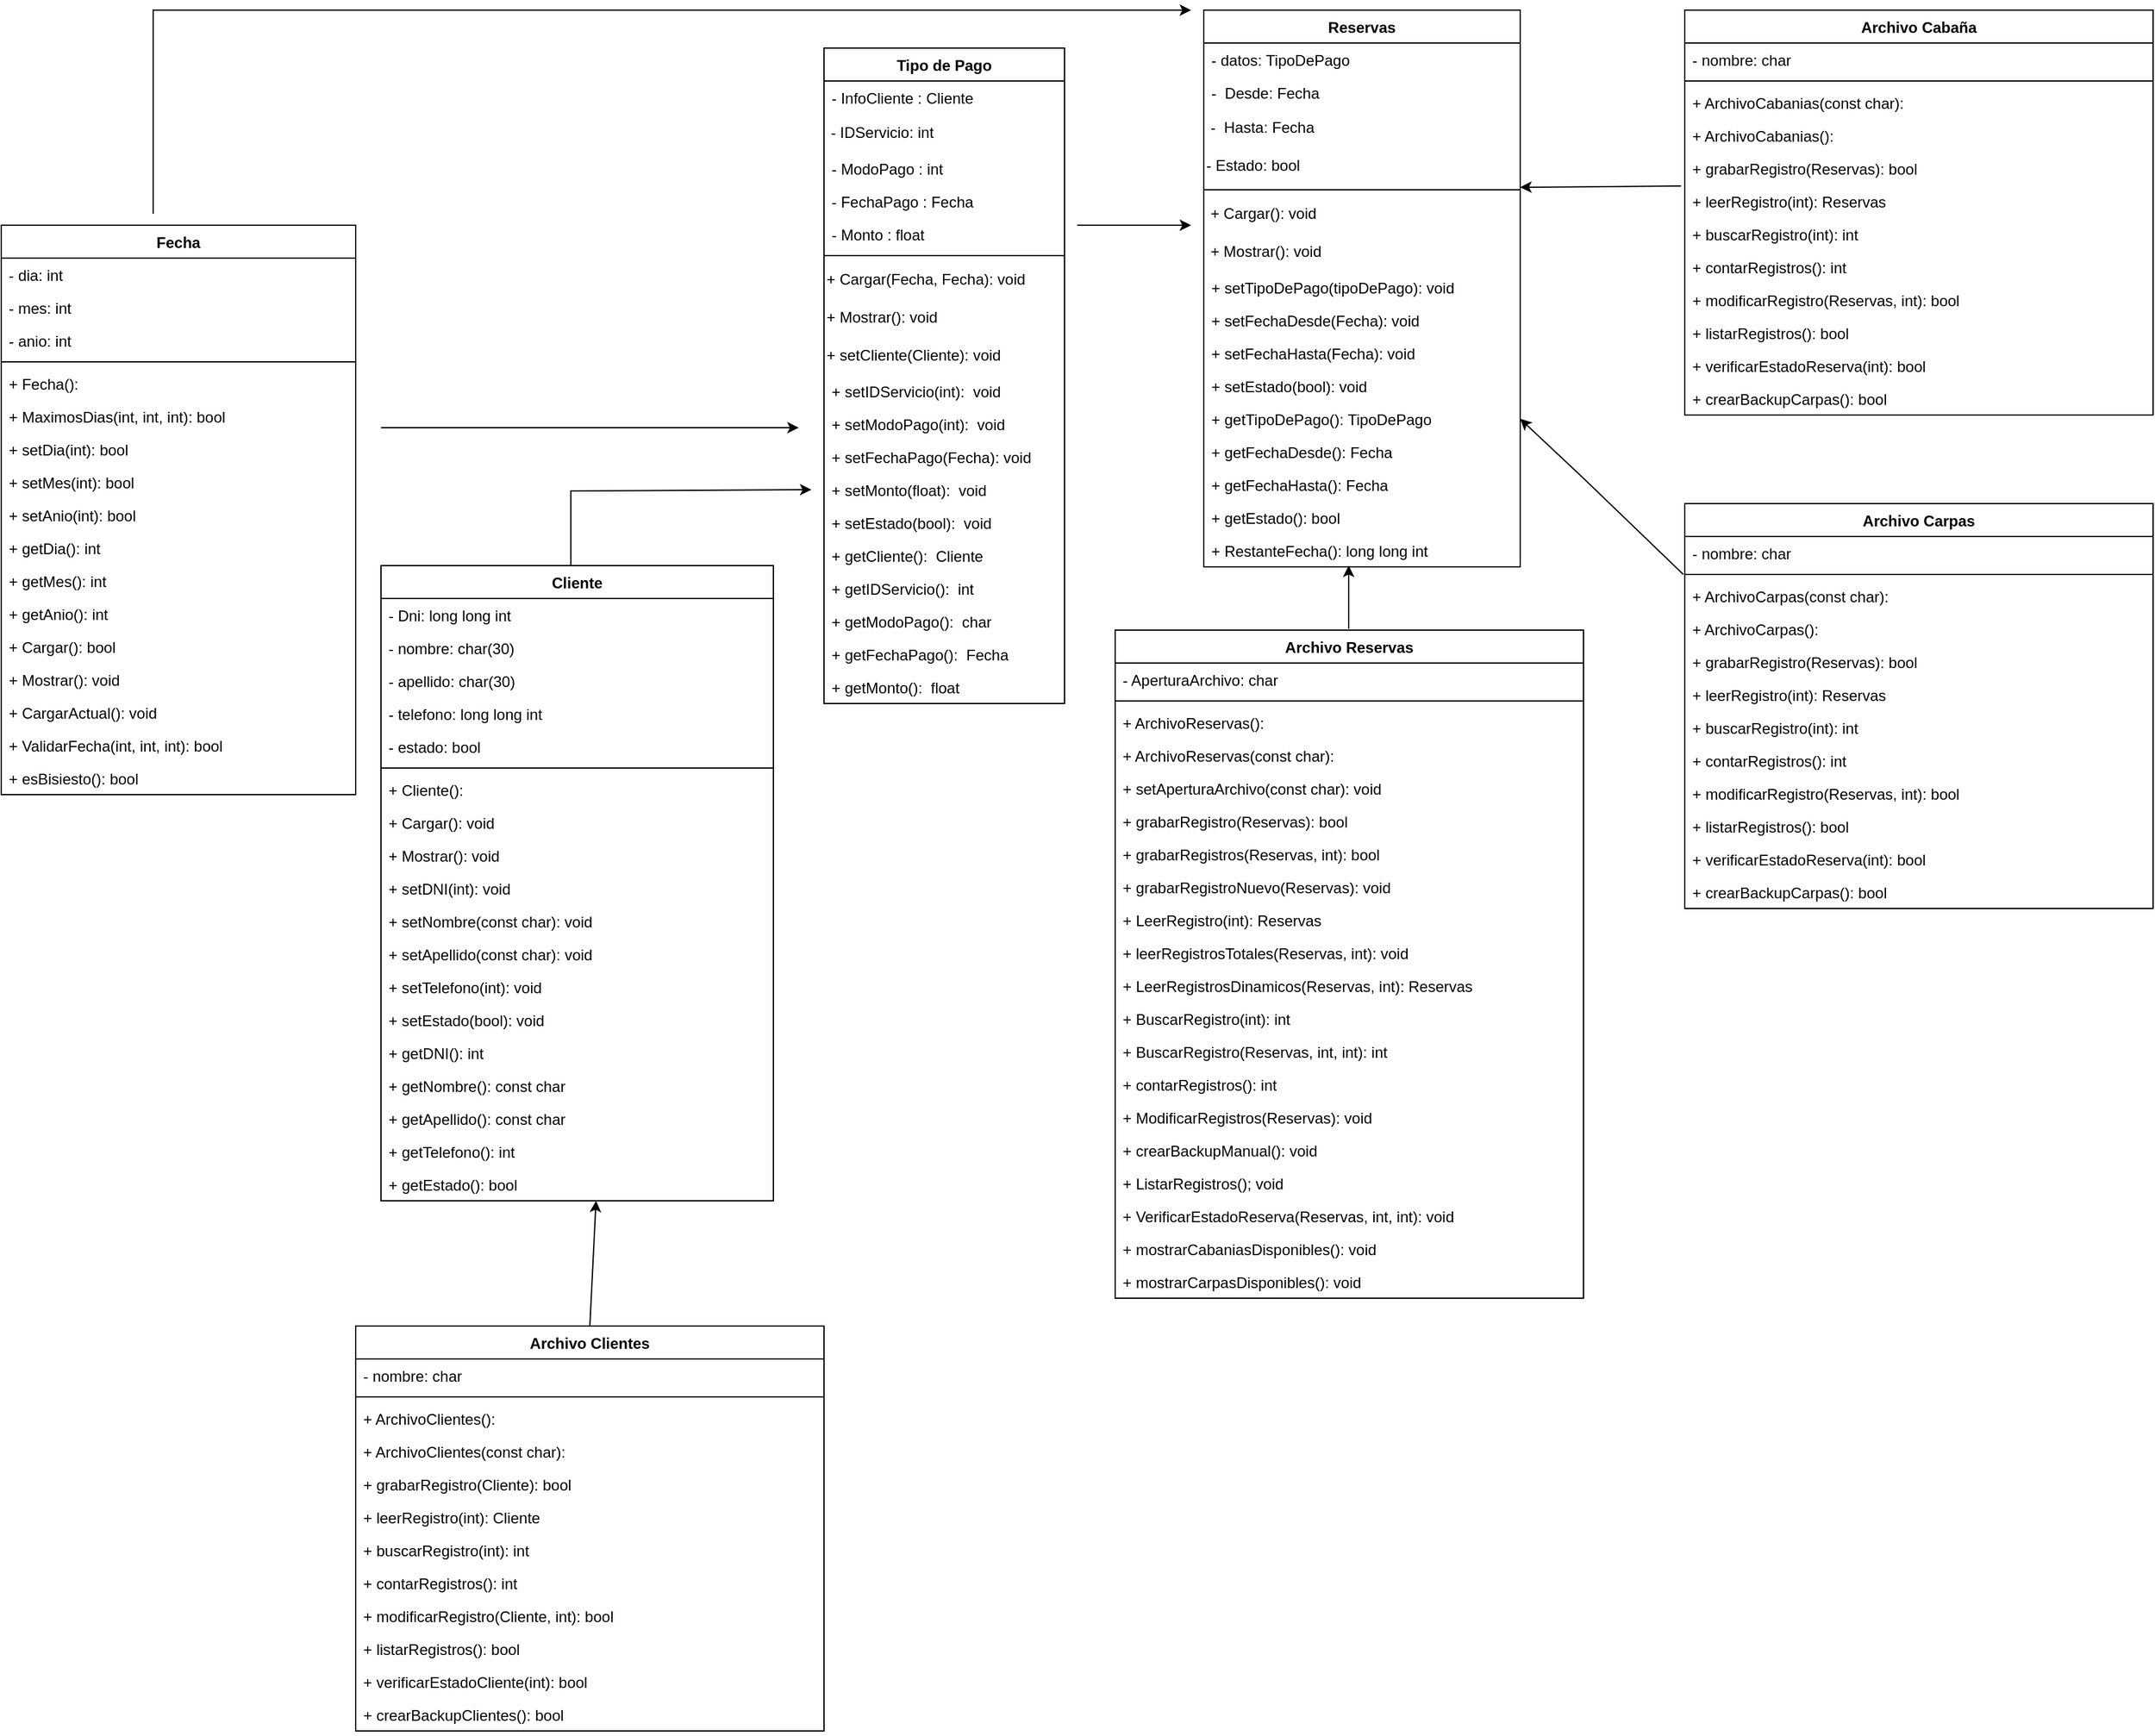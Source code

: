 <mxfile version="24.5.1" type="device">
  <diagram name="Page-1" id="9361dd3d-8414-5efd-6122-117bd74ce7a7">
    <mxGraphModel dx="4047" dy="3593" grid="1" gridSize="10" guides="1" tooltips="1" connect="1" arrows="1" fold="1" page="0" pageScale="1.5" pageWidth="826" pageHeight="1169" background="none" math="0" shadow="0">
      <root>
        <mxCell id="0" />
        <mxCell id="1" parent="0" />
        <mxCell id="c4g44j7E7EHangzDf9bN-89" value="Cliente" style="swimlane;fontStyle=1;align=center;verticalAlign=top;childLayout=stackLayout;horizontal=1;startSize=26;horizontalStack=0;resizeParent=1;resizeParentMax=0;resizeLast=0;collapsible=1;marginBottom=0;" parent="1" vertex="1">
          <mxGeometry x="-140" y="-1811" width="310" height="502" as="geometry">
            <mxRectangle x="260" y="-1520" width="80" height="30" as="alternateBounds" />
          </mxGeometry>
        </mxCell>
        <mxCell id="c4g44j7E7EHangzDf9bN-90" value="- Dni: long long int&#xa;&#xa;&#xa;" style="text;strokeColor=none;fillColor=none;align=left;verticalAlign=top;spacingLeft=4;spacingRight=4;overflow=hidden;rotatable=0;points=[[0,0.5],[1,0.5]];portConstraint=eastwest;" parent="c4g44j7E7EHangzDf9bN-89" vertex="1">
          <mxGeometry y="26" width="310" height="26" as="geometry" />
        </mxCell>
        <mxCell id="c4g44j7E7EHangzDf9bN-98" value="- nombre: char(30)" style="text;strokeColor=none;fillColor=none;align=left;verticalAlign=top;spacingLeft=4;spacingRight=4;overflow=hidden;rotatable=0;points=[[0,0.5],[1,0.5]];portConstraint=eastwest;" parent="c4g44j7E7EHangzDf9bN-89" vertex="1">
          <mxGeometry y="52" width="310" height="26" as="geometry" />
        </mxCell>
        <mxCell id="c4g44j7E7EHangzDf9bN-100" value="- apellido: char(30)" style="text;strokeColor=none;fillColor=none;align=left;verticalAlign=top;spacingLeft=4;spacingRight=4;overflow=hidden;rotatable=0;points=[[0,0.5],[1,0.5]];portConstraint=eastwest;" parent="c4g44j7E7EHangzDf9bN-89" vertex="1">
          <mxGeometry y="78" width="310" height="26" as="geometry" />
        </mxCell>
        <mxCell id="c4g44j7E7EHangzDf9bN-104" value="- telefono: long long int" style="text;strokeColor=none;fillColor=none;align=left;verticalAlign=top;spacingLeft=4;spacingRight=4;overflow=hidden;rotatable=0;points=[[0,0.5],[1,0.5]];portConstraint=eastwest;" parent="c4g44j7E7EHangzDf9bN-89" vertex="1">
          <mxGeometry y="104" width="310" height="26" as="geometry" />
        </mxCell>
        <mxCell id="2fABJtACopKfKaQ5gNMw-1" value="- estado: bool" style="text;strokeColor=none;fillColor=none;align=left;verticalAlign=top;spacingLeft=4;spacingRight=4;overflow=hidden;rotatable=0;points=[[0,0.5],[1,0.5]];portConstraint=eastwest;" parent="c4g44j7E7EHangzDf9bN-89" vertex="1">
          <mxGeometry y="130" width="310" height="26" as="geometry" />
        </mxCell>
        <mxCell id="c4g44j7E7EHangzDf9bN-91" value="" style="line;strokeWidth=1;fillColor=none;align=left;verticalAlign=middle;spacingTop=-1;spacingLeft=3;spacingRight=3;rotatable=0;labelPosition=right;points=[];portConstraint=eastwest;strokeColor=inherit;" parent="c4g44j7E7EHangzDf9bN-89" vertex="1">
          <mxGeometry y="156" width="310" height="8" as="geometry" />
        </mxCell>
        <mxCell id="L4cRzsIc0qmA0GdgFSFQ-5" value="+ Cliente(): " style="text;strokeColor=none;fillColor=none;align=left;verticalAlign=top;spacingLeft=4;spacingRight=4;overflow=hidden;rotatable=0;points=[[0,0.5],[1,0.5]];portConstraint=eastwest;" vertex="1" parent="c4g44j7E7EHangzDf9bN-89">
          <mxGeometry y="164" width="310" height="26" as="geometry" />
        </mxCell>
        <mxCell id="c4g44j7E7EHangzDf9bN-92" value="+ Cargar(): void" style="text;strokeColor=none;fillColor=none;align=left;verticalAlign=top;spacingLeft=4;spacingRight=4;overflow=hidden;rotatable=0;points=[[0,0.5],[1,0.5]];portConstraint=eastwest;" parent="c4g44j7E7EHangzDf9bN-89" vertex="1">
          <mxGeometry y="190" width="310" height="26" as="geometry" />
        </mxCell>
        <mxCell id="c4g44j7E7EHangzDf9bN-107" value="+ Mostrar(): void" style="text;strokeColor=none;fillColor=none;align=left;verticalAlign=top;spacingLeft=4;spacingRight=4;overflow=hidden;rotatable=0;points=[[0,0.5],[1,0.5]];portConstraint=eastwest;" parent="c4g44j7E7EHangzDf9bN-89" vertex="1">
          <mxGeometry y="216" width="310" height="26" as="geometry" />
        </mxCell>
        <mxCell id="c4g44j7E7EHangzDf9bN-108" value="+ setDNI(int): void" style="text;strokeColor=none;fillColor=none;align=left;verticalAlign=top;spacingLeft=4;spacingRight=4;overflow=hidden;rotatable=0;points=[[0,0.5],[1,0.5]];portConstraint=eastwest;" parent="c4g44j7E7EHangzDf9bN-89" vertex="1">
          <mxGeometry y="242" width="310" height="26" as="geometry" />
        </mxCell>
        <mxCell id="c4g44j7E7EHangzDf9bN-110" value="+ setNombre(const char): void" style="text;strokeColor=none;fillColor=none;align=left;verticalAlign=top;spacingLeft=4;spacingRight=4;overflow=hidden;rotatable=0;points=[[0,0.5],[1,0.5]];portConstraint=eastwest;" parent="c4g44j7E7EHangzDf9bN-89" vertex="1">
          <mxGeometry y="268" width="310" height="26" as="geometry" />
        </mxCell>
        <mxCell id="c4g44j7E7EHangzDf9bN-111" value="+ setApellido(const char): void" style="text;strokeColor=none;fillColor=none;align=left;verticalAlign=top;spacingLeft=4;spacingRight=4;overflow=hidden;rotatable=0;points=[[0,0.5],[1,0.5]];portConstraint=eastwest;" parent="c4g44j7E7EHangzDf9bN-89" vertex="1">
          <mxGeometry y="294" width="310" height="26" as="geometry" />
        </mxCell>
        <mxCell id="c4g44j7E7EHangzDf9bN-112" value="+ setTelefono(int): void" style="text;strokeColor=none;fillColor=none;align=left;verticalAlign=top;spacingLeft=4;spacingRight=4;overflow=hidden;rotatable=0;points=[[0,0.5],[1,0.5]];portConstraint=eastwest;" parent="c4g44j7E7EHangzDf9bN-89" vertex="1">
          <mxGeometry y="320" width="310" height="26" as="geometry" />
        </mxCell>
        <mxCell id="2fABJtACopKfKaQ5gNMw-25" value="+ setEstado(bool): void" style="text;strokeColor=none;fillColor=none;align=left;verticalAlign=top;spacingLeft=4;spacingRight=4;overflow=hidden;rotatable=0;points=[[0,0.5],[1,0.5]];portConstraint=eastwest;" parent="c4g44j7E7EHangzDf9bN-89" vertex="1">
          <mxGeometry y="346" width="310" height="26" as="geometry" />
        </mxCell>
        <mxCell id="c4g44j7E7EHangzDf9bN-115" value="+ getDNI(): int" style="text;strokeColor=none;fillColor=none;align=left;verticalAlign=top;spacingLeft=4;spacingRight=4;overflow=hidden;rotatable=0;points=[[0,0.5],[1,0.5]];portConstraint=eastwest;" parent="c4g44j7E7EHangzDf9bN-89" vertex="1">
          <mxGeometry y="372" width="310" height="26" as="geometry" />
        </mxCell>
        <mxCell id="c4g44j7E7EHangzDf9bN-117" value="+ getNombre(): const char" style="text;strokeColor=none;fillColor=none;align=left;verticalAlign=top;spacingLeft=4;spacingRight=4;overflow=hidden;rotatable=0;points=[[0,0.5],[1,0.5]];portConstraint=eastwest;" parent="c4g44j7E7EHangzDf9bN-89" vertex="1">
          <mxGeometry y="398" width="310" height="26" as="geometry" />
        </mxCell>
        <mxCell id="c4g44j7E7EHangzDf9bN-118" value="+ getApellido(): const char" style="text;strokeColor=none;fillColor=none;align=left;verticalAlign=top;spacingLeft=4;spacingRight=4;overflow=hidden;rotatable=0;points=[[0,0.5],[1,0.5]];portConstraint=eastwest;" parent="c4g44j7E7EHangzDf9bN-89" vertex="1">
          <mxGeometry y="424" width="310" height="26" as="geometry" />
        </mxCell>
        <mxCell id="c4g44j7E7EHangzDf9bN-119" value="+ getTelefono(): int" style="text;strokeColor=none;fillColor=none;align=left;verticalAlign=top;spacingLeft=4;spacingRight=4;overflow=hidden;rotatable=0;points=[[0,0.5],[1,0.5]];portConstraint=eastwest;" parent="c4g44j7E7EHangzDf9bN-89" vertex="1">
          <mxGeometry y="450" width="310" height="26" as="geometry" />
        </mxCell>
        <mxCell id="2fABJtACopKfKaQ5gNMw-26" value="+ getEstado(): bool" style="text;strokeColor=none;fillColor=none;align=left;verticalAlign=top;spacingLeft=4;spacingRight=4;overflow=hidden;rotatable=0;points=[[0,0.5],[1,0.5]];portConstraint=eastwest;" parent="c4g44j7E7EHangzDf9bN-89" vertex="1">
          <mxGeometry y="476" width="310" height="26" as="geometry" />
        </mxCell>
        <mxCell id="c4g44j7E7EHangzDf9bN-93" value="Reservas" style="swimlane;fontStyle=1;align=center;verticalAlign=top;childLayout=stackLayout;horizontal=1;startSize=26;horizontalStack=0;resizeParent=1;resizeParentMax=0;resizeLast=0;collapsible=1;marginBottom=0;" parent="1" vertex="1">
          <mxGeometry x="510" y="-2250" width="250" height="440" as="geometry" />
        </mxCell>
        <mxCell id="c4g44j7E7EHangzDf9bN-94" value="- datos: TipoDePago" style="text;strokeColor=none;fillColor=none;align=left;verticalAlign=top;spacingLeft=4;spacingRight=4;overflow=hidden;rotatable=0;points=[[0,0.5],[1,0.5]];portConstraint=eastwest;" parent="c4g44j7E7EHangzDf9bN-93" vertex="1">
          <mxGeometry y="26" width="250" height="26" as="geometry" />
        </mxCell>
        <mxCell id="c4g44j7E7EHangzDf9bN-122" value="-  Desde: Fecha" style="text;strokeColor=none;fillColor=none;align=left;verticalAlign=top;spacingLeft=4;spacingRight=4;overflow=hidden;rotatable=0;points=[[0,0.5],[1,0.5]];portConstraint=eastwest;" parent="c4g44j7E7EHangzDf9bN-93" vertex="1">
          <mxGeometry y="52" width="250" height="26" as="geometry" />
        </mxCell>
        <mxCell id="1wsLp_FxkqBTs4LhhR7C-6" value="&amp;nbsp;-&amp;nbsp; Hasta: Fecha" style="text;strokeColor=none;align=left;fillColor=none;html=1;verticalAlign=middle;whiteSpace=wrap;rounded=0;" parent="c4g44j7E7EHangzDf9bN-93" vertex="1">
          <mxGeometry y="78" width="250" height="30" as="geometry" />
        </mxCell>
        <mxCell id="2fABJtACopKfKaQ5gNMw-2" value="- Estado: bool" style="text;strokeColor=none;align=left;fillColor=none;html=1;verticalAlign=middle;whiteSpace=wrap;rounded=0;" parent="c4g44j7E7EHangzDf9bN-93" vertex="1">
          <mxGeometry y="108" width="250" height="30" as="geometry" />
        </mxCell>
        <mxCell id="c4g44j7E7EHangzDf9bN-95" value="" style="line;strokeWidth=1;fillColor=none;align=left;verticalAlign=middle;spacingTop=-1;spacingLeft=3;spacingRight=3;rotatable=0;labelPosition=right;points=[];portConstraint=eastwest;strokeColor=inherit;" parent="c4g44j7E7EHangzDf9bN-93" vertex="1">
          <mxGeometry y="138" width="250" height="8" as="geometry" />
        </mxCell>
        <mxCell id="1wsLp_FxkqBTs4LhhR7C-9" value="&amp;nbsp;+ Cargar(): void" style="text;strokeColor=none;align=left;fillColor=none;html=1;verticalAlign=middle;whiteSpace=wrap;rounded=0;" parent="c4g44j7E7EHangzDf9bN-93" vertex="1">
          <mxGeometry y="146" width="250" height="30" as="geometry" />
        </mxCell>
        <mxCell id="1wsLp_FxkqBTs4LhhR7C-10" value="&amp;nbsp;+ Mostrar(): void" style="text;strokeColor=none;align=left;fillColor=none;html=1;verticalAlign=middle;whiteSpace=wrap;rounded=0;" parent="c4g44j7E7EHangzDf9bN-93" vertex="1">
          <mxGeometry y="176" width="250" height="30" as="geometry" />
        </mxCell>
        <mxCell id="ZtVrWd-VW34BRdhNRwUO-3" value="+ setTipoDePago(tipoDePago): void" style="text;strokeColor=none;fillColor=none;align=left;verticalAlign=top;spacingLeft=4;spacingRight=4;overflow=hidden;rotatable=0;points=[[0,0.5],[1,0.5]];portConstraint=eastwest;" parent="c4g44j7E7EHangzDf9bN-93" vertex="1">
          <mxGeometry y="206" width="250" height="26" as="geometry" />
        </mxCell>
        <mxCell id="c4g44j7E7EHangzDf9bN-130" value="+ setFechaDesde(Fecha): void" style="text;strokeColor=none;fillColor=none;align=left;verticalAlign=top;spacingLeft=4;spacingRight=4;overflow=hidden;rotatable=0;points=[[0,0.5],[1,0.5]];portConstraint=eastwest;" parent="c4g44j7E7EHangzDf9bN-93" vertex="1">
          <mxGeometry y="232" width="250" height="26" as="geometry" />
        </mxCell>
        <mxCell id="c4g44j7E7EHangzDf9bN-132" value="+ setFechaHasta(Fecha): void" style="text;strokeColor=none;fillColor=none;align=left;verticalAlign=top;spacingLeft=4;spacingRight=4;overflow=hidden;rotatable=0;points=[[0,0.5],[1,0.5]];portConstraint=eastwest;" parent="c4g44j7E7EHangzDf9bN-93" vertex="1">
          <mxGeometry y="258" width="250" height="26" as="geometry" />
        </mxCell>
        <mxCell id="L4cRzsIc0qmA0GdgFSFQ-47" value="+ setEstado(bool): void" style="text;strokeColor=none;fillColor=none;align=left;verticalAlign=top;spacingLeft=4;spacingRight=4;overflow=hidden;rotatable=0;points=[[0,0.5],[1,0.5]];portConstraint=eastwest;" vertex="1" parent="c4g44j7E7EHangzDf9bN-93">
          <mxGeometry y="284" width="250" height="26" as="geometry" />
        </mxCell>
        <mxCell id="c4g44j7E7EHangzDf9bN-139" value="+ getTipoDePago(): TipoDePago" style="text;strokeColor=none;fillColor=none;align=left;verticalAlign=top;spacingLeft=4;spacingRight=4;overflow=hidden;rotatable=0;points=[[0,0.5],[1,0.5]];portConstraint=eastwest;" parent="c4g44j7E7EHangzDf9bN-93" vertex="1">
          <mxGeometry y="310" width="250" height="26" as="geometry" />
        </mxCell>
        <mxCell id="c4g44j7E7EHangzDf9bN-137" value="+ getFechaDesde(): Fecha" style="text;strokeColor=none;fillColor=none;align=left;verticalAlign=top;spacingLeft=4;spacingRight=4;overflow=hidden;rotatable=0;points=[[0,0.5],[1,0.5]];portConstraint=eastwest;" parent="c4g44j7E7EHangzDf9bN-93" vertex="1">
          <mxGeometry y="336" width="250" height="26" as="geometry" />
        </mxCell>
        <mxCell id="OzxWGUFwWPvXsnXu_AcV-3" value="+ getFechaHasta(): Fecha" style="text;strokeColor=none;fillColor=none;align=left;verticalAlign=top;spacingLeft=4;spacingRight=4;overflow=hidden;rotatable=0;points=[[0,0.5],[1,0.5]];portConstraint=eastwest;" parent="c4g44j7E7EHangzDf9bN-93" vertex="1">
          <mxGeometry y="362" width="250" height="26" as="geometry" />
        </mxCell>
        <mxCell id="L4cRzsIc0qmA0GdgFSFQ-48" value="+ getEstado(): bool" style="text;strokeColor=none;fillColor=none;align=left;verticalAlign=top;spacingLeft=4;spacingRight=4;overflow=hidden;rotatable=0;points=[[0,0.5],[1,0.5]];portConstraint=eastwest;" vertex="1" parent="c4g44j7E7EHangzDf9bN-93">
          <mxGeometry y="388" width="250" height="26" as="geometry" />
        </mxCell>
        <mxCell id="L4cRzsIc0qmA0GdgFSFQ-49" value="+ RestanteFecha(): long long int" style="text;strokeColor=none;fillColor=none;align=left;verticalAlign=top;spacingLeft=4;spacingRight=4;overflow=hidden;rotatable=0;points=[[0,0.5],[1,0.5]];portConstraint=eastwest;" vertex="1" parent="c4g44j7E7EHangzDf9bN-93">
          <mxGeometry y="414" width="250" height="26" as="geometry" />
        </mxCell>
        <mxCell id="c4g44j7E7EHangzDf9bN-141" value="Fecha" style="swimlane;fontStyle=1;align=center;verticalAlign=top;childLayout=stackLayout;horizontal=1;startSize=26;horizontalStack=0;resizeParent=1;resizeParentMax=0;resizeLast=0;collapsible=1;marginBottom=0;" parent="1" vertex="1">
          <mxGeometry x="-440" y="-2080" width="280" height="450" as="geometry" />
        </mxCell>
        <mxCell id="c4g44j7E7EHangzDf9bN-142" value="- dia: int" style="text;strokeColor=none;fillColor=none;align=left;verticalAlign=top;spacingLeft=4;spacingRight=4;overflow=hidden;rotatable=0;points=[[0,0.5],[1,0.5]];portConstraint=eastwest;" parent="c4g44j7E7EHangzDf9bN-141" vertex="1">
          <mxGeometry y="26" width="280" height="26" as="geometry" />
        </mxCell>
        <mxCell id="c4g44j7E7EHangzDf9bN-145" value="- mes: int" style="text;strokeColor=none;fillColor=none;align=left;verticalAlign=top;spacingLeft=4;spacingRight=4;overflow=hidden;rotatable=0;points=[[0,0.5],[1,0.5]];portConstraint=eastwest;" parent="c4g44j7E7EHangzDf9bN-141" vertex="1">
          <mxGeometry y="52" width="280" height="26" as="geometry" />
        </mxCell>
        <mxCell id="c4g44j7E7EHangzDf9bN-146" value="- anio: int" style="text;strokeColor=none;fillColor=none;align=left;verticalAlign=top;spacingLeft=4;spacingRight=4;overflow=hidden;rotatable=0;points=[[0,0.5],[1,0.5]];portConstraint=eastwest;" parent="c4g44j7E7EHangzDf9bN-141" vertex="1">
          <mxGeometry y="78" width="280" height="26" as="geometry" />
        </mxCell>
        <mxCell id="c4g44j7E7EHangzDf9bN-143" value="" style="line;strokeWidth=1;fillColor=none;align=left;verticalAlign=middle;spacingTop=-1;spacingLeft=3;spacingRight=3;rotatable=0;labelPosition=right;points=[];portConstraint=eastwest;strokeColor=inherit;" parent="c4g44j7E7EHangzDf9bN-141" vertex="1">
          <mxGeometry y="104" width="280" height="8" as="geometry" />
        </mxCell>
        <mxCell id="c4g44j7E7EHangzDf9bN-144" value="+ Fecha(): " style="text;strokeColor=none;fillColor=none;align=left;verticalAlign=top;spacingLeft=4;spacingRight=4;overflow=hidden;rotatable=0;points=[[0,0.5],[1,0.5]];portConstraint=eastwest;" parent="c4g44j7E7EHangzDf9bN-141" vertex="1">
          <mxGeometry y="112" width="280" height="26" as="geometry" />
        </mxCell>
        <mxCell id="c4g44j7E7EHangzDf9bN-147" value="+ MaximosDias(int, int, int): bool" style="text;strokeColor=none;fillColor=none;align=left;verticalAlign=top;spacingLeft=4;spacingRight=4;overflow=hidden;rotatable=0;points=[[0,0.5],[1,0.5]];portConstraint=eastwest;" parent="c4g44j7E7EHangzDf9bN-141" vertex="1">
          <mxGeometry y="138" width="280" height="26" as="geometry" />
        </mxCell>
        <mxCell id="c4g44j7E7EHangzDf9bN-149" value="+ setDia(int): bool" style="text;strokeColor=none;fillColor=none;align=left;verticalAlign=top;spacingLeft=4;spacingRight=4;overflow=hidden;rotatable=0;points=[[0,0.5],[1,0.5]];portConstraint=eastwest;" parent="c4g44j7E7EHangzDf9bN-141" vertex="1">
          <mxGeometry y="164" width="280" height="26" as="geometry" />
        </mxCell>
        <mxCell id="c4g44j7E7EHangzDf9bN-151" value="+ setMes(int): bool" style="text;strokeColor=none;fillColor=none;align=left;verticalAlign=top;spacingLeft=4;spacingRight=4;overflow=hidden;rotatable=0;points=[[0,0.5],[1,0.5]];portConstraint=eastwest;" parent="c4g44j7E7EHangzDf9bN-141" vertex="1">
          <mxGeometry y="190" width="280" height="26" as="geometry" />
        </mxCell>
        <mxCell id="c4g44j7E7EHangzDf9bN-150" value="+ setAnio(int): bool" style="text;strokeColor=none;fillColor=none;align=left;verticalAlign=top;spacingLeft=4;spacingRight=4;overflow=hidden;rotatable=0;points=[[0,0.5],[1,0.5]];portConstraint=eastwest;" parent="c4g44j7E7EHangzDf9bN-141" vertex="1">
          <mxGeometry y="216" width="280" height="26" as="geometry" />
        </mxCell>
        <mxCell id="c4g44j7E7EHangzDf9bN-153" value="+ getDia(): int" style="text;strokeColor=none;fillColor=none;align=left;verticalAlign=top;spacingLeft=4;spacingRight=4;overflow=hidden;rotatable=0;points=[[0,0.5],[1,0.5]];portConstraint=eastwest;" parent="c4g44j7E7EHangzDf9bN-141" vertex="1">
          <mxGeometry y="242" width="280" height="26" as="geometry" />
        </mxCell>
        <mxCell id="c4g44j7E7EHangzDf9bN-154" value="+ getMes(): int" style="text;strokeColor=none;fillColor=none;align=left;verticalAlign=top;spacingLeft=4;spacingRight=4;overflow=hidden;rotatable=0;points=[[0,0.5],[1,0.5]];portConstraint=eastwest;" parent="c4g44j7E7EHangzDf9bN-141" vertex="1">
          <mxGeometry y="268" width="280" height="26" as="geometry" />
        </mxCell>
        <mxCell id="c4g44j7E7EHangzDf9bN-152" value="+ getAnio(): int" style="text;strokeColor=none;fillColor=none;align=left;verticalAlign=top;spacingLeft=4;spacingRight=4;overflow=hidden;rotatable=0;points=[[0,0.5],[1,0.5]];portConstraint=eastwest;" parent="c4g44j7E7EHangzDf9bN-141" vertex="1">
          <mxGeometry y="294" width="280" height="26" as="geometry" />
        </mxCell>
        <mxCell id="L4cRzsIc0qmA0GdgFSFQ-1" value="+ Cargar(): bool" style="text;strokeColor=none;fillColor=none;align=left;verticalAlign=top;spacingLeft=4;spacingRight=4;overflow=hidden;rotatable=0;points=[[0,0.5],[1,0.5]];portConstraint=eastwest;" vertex="1" parent="c4g44j7E7EHangzDf9bN-141">
          <mxGeometry y="320" width="280" height="26" as="geometry" />
        </mxCell>
        <mxCell id="c4g44j7E7EHangzDf9bN-148" value="+ Mostrar(): void" style="text;strokeColor=none;fillColor=none;align=left;verticalAlign=top;spacingLeft=4;spacingRight=4;overflow=hidden;rotatable=0;points=[[0,0.5],[1,0.5]];portConstraint=eastwest;" parent="c4g44j7E7EHangzDf9bN-141" vertex="1">
          <mxGeometry y="346" width="280" height="26" as="geometry" />
        </mxCell>
        <mxCell id="L4cRzsIc0qmA0GdgFSFQ-2" value="+ CargarActual(): void" style="text;strokeColor=none;fillColor=none;align=left;verticalAlign=top;spacingLeft=4;spacingRight=4;overflow=hidden;rotatable=0;points=[[0,0.5],[1,0.5]];portConstraint=eastwest;" vertex="1" parent="c4g44j7E7EHangzDf9bN-141">
          <mxGeometry y="372" width="280" height="26" as="geometry" />
        </mxCell>
        <mxCell id="L4cRzsIc0qmA0GdgFSFQ-3" value="+ ValidarFecha(int, int, int): bool" style="text;strokeColor=none;fillColor=none;align=left;verticalAlign=top;spacingLeft=4;spacingRight=4;overflow=hidden;rotatable=0;points=[[0,0.5],[1,0.5]];portConstraint=eastwest;" vertex="1" parent="c4g44j7E7EHangzDf9bN-141">
          <mxGeometry y="398" width="280" height="26" as="geometry" />
        </mxCell>
        <mxCell id="L4cRzsIc0qmA0GdgFSFQ-4" value="+ esBisiesto(): bool" style="text;strokeColor=none;fillColor=none;align=left;verticalAlign=top;spacingLeft=4;spacingRight=4;overflow=hidden;rotatable=0;points=[[0,0.5],[1,0.5]];portConstraint=eastwest;" vertex="1" parent="c4g44j7E7EHangzDf9bN-141">
          <mxGeometry y="424" width="280" height="26" as="geometry" />
        </mxCell>
        <mxCell id="3sLvgu59_XWsTAzGRzGW-1" value="Tipo de Pago" style="swimlane;fontStyle=1;align=center;verticalAlign=top;childLayout=stackLayout;horizontal=1;startSize=26;horizontalStack=0;resizeParent=1;resizeParentMax=0;resizeLast=0;collapsible=1;marginBottom=0;" parent="1" vertex="1">
          <mxGeometry x="210" y="-2220" width="190" height="518" as="geometry" />
        </mxCell>
        <mxCell id="0XVSc1wAaMi4SEL4wTnK-10" value="- InfoCliente : Cliente" style="text;strokeColor=none;fillColor=none;align=left;verticalAlign=top;spacingLeft=4;spacingRight=4;overflow=hidden;rotatable=0;points=[[0,0.5],[1,0.5]];portConstraint=eastwest;" parent="3sLvgu59_XWsTAzGRzGW-1" vertex="1">
          <mxGeometry y="26" width="190" height="26" as="geometry" />
        </mxCell>
        <mxCell id="1wsLp_FxkqBTs4LhhR7C-1" value="&amp;nbsp;- IDServicio: int" style="text;strokeColor=none;align=left;fillColor=none;html=1;verticalAlign=middle;whiteSpace=wrap;rounded=0;" parent="3sLvgu59_XWsTAzGRzGW-1" vertex="1">
          <mxGeometry y="52" width="190" height="30" as="geometry" />
        </mxCell>
        <mxCell id="0XVSc1wAaMi4SEL4wTnK-12" value="- ModoPago : int" style="text;strokeColor=none;fillColor=none;align=left;verticalAlign=top;spacingLeft=4;spacingRight=4;overflow=hidden;rotatable=0;points=[[0,0.5],[1,0.5]];portConstraint=eastwest;" parent="3sLvgu59_XWsTAzGRzGW-1" vertex="1">
          <mxGeometry y="82" width="190" height="26" as="geometry" />
        </mxCell>
        <mxCell id="3sLvgu59_XWsTAzGRzGW-5" value="- FechaPago : Fecha" style="text;strokeColor=none;fillColor=none;align=left;verticalAlign=top;spacingLeft=4;spacingRight=4;overflow=hidden;rotatable=0;points=[[0,0.5],[1,0.5]];portConstraint=eastwest;" parent="3sLvgu59_XWsTAzGRzGW-1" vertex="1">
          <mxGeometry y="108" width="190" height="26" as="geometry" />
        </mxCell>
        <mxCell id="0XVSc1wAaMi4SEL4wTnK-11" value="- Monto : float" style="text;strokeColor=none;fillColor=none;align=left;verticalAlign=top;spacingLeft=4;spacingRight=4;overflow=hidden;rotatable=0;points=[[0,0.5],[1,0.5]];portConstraint=eastwest;" parent="3sLvgu59_XWsTAzGRzGW-1" vertex="1">
          <mxGeometry y="134" width="190" height="26" as="geometry" />
        </mxCell>
        <mxCell id="3sLvgu59_XWsTAzGRzGW-3" value="" style="line;strokeWidth=1;fillColor=none;align=left;verticalAlign=middle;spacingTop=-1;spacingLeft=3;spacingRight=3;rotatable=0;labelPosition=right;points=[];portConstraint=eastwest;strokeColor=inherit;" parent="3sLvgu59_XWsTAzGRzGW-1" vertex="1">
          <mxGeometry y="160" width="190" height="8" as="geometry" />
        </mxCell>
        <mxCell id="1wsLp_FxkqBTs4LhhR7C-11" value="+ Cargar(Fecha, Fecha): void" style="text;strokeColor=none;align=left;fillColor=none;html=1;verticalAlign=middle;whiteSpace=wrap;rounded=0;" parent="3sLvgu59_XWsTAzGRzGW-1" vertex="1">
          <mxGeometry y="168" width="190" height="30" as="geometry" />
        </mxCell>
        <mxCell id="1wsLp_FxkqBTs4LhhR7C-12" value="+ Mostrar(): void" style="text;strokeColor=none;align=left;fillColor=none;html=1;verticalAlign=middle;whiteSpace=wrap;rounded=0;" parent="3sLvgu59_XWsTAzGRzGW-1" vertex="1">
          <mxGeometry y="198" width="190" height="30" as="geometry" />
        </mxCell>
        <mxCell id="1wsLp_FxkqBTs4LhhR7C-2" value="+ setCliente(Cliente): void" style="text;strokeColor=none;align=left;fillColor=none;html=1;verticalAlign=middle;whiteSpace=wrap;rounded=0;" parent="3sLvgu59_XWsTAzGRzGW-1" vertex="1">
          <mxGeometry y="228" width="190" height="30" as="geometry" />
        </mxCell>
        <mxCell id="FL3PL86uWdEKUqZJIbRM-13" value="+ setIDServicio(int):  void" style="text;strokeColor=none;fillColor=none;align=left;verticalAlign=top;spacingLeft=4;spacingRight=4;overflow=hidden;rotatable=0;points=[[0,0.5],[1,0.5]];portConstraint=eastwest;" parent="3sLvgu59_XWsTAzGRzGW-1" vertex="1">
          <mxGeometry y="258" width="190" height="26" as="geometry" />
        </mxCell>
        <mxCell id="FL3PL86uWdEKUqZJIbRM-16" value="+ setModoPago(int):  void" style="text;strokeColor=none;fillColor=none;align=left;verticalAlign=top;spacingLeft=4;spacingRight=4;overflow=hidden;rotatable=0;points=[[0,0.5],[1,0.5]];portConstraint=eastwest;" parent="3sLvgu59_XWsTAzGRzGW-1" vertex="1">
          <mxGeometry y="284" width="190" height="26" as="geometry" />
        </mxCell>
        <mxCell id="3sLvgu59_XWsTAzGRzGW-4" value="+ setFechaPago(Fecha): void" style="text;strokeColor=none;fillColor=none;align=left;verticalAlign=top;spacingLeft=4;spacingRight=4;overflow=hidden;rotatable=0;points=[[0,0.5],[1,0.5]];portConstraint=eastwest;" parent="3sLvgu59_XWsTAzGRzGW-1" vertex="1">
          <mxGeometry y="310" width="190" height="26" as="geometry" />
        </mxCell>
        <mxCell id="FL3PL86uWdEKUqZJIbRM-14" value="+ setMonto(float):  void" style="text;strokeColor=none;fillColor=none;align=left;verticalAlign=top;spacingLeft=4;spacingRight=4;overflow=hidden;rotatable=0;points=[[0,0.5],[1,0.5]];portConstraint=eastwest;" parent="3sLvgu59_XWsTAzGRzGW-1" vertex="1">
          <mxGeometry y="336" width="190" height="26" as="geometry" />
        </mxCell>
        <mxCell id="FL3PL86uWdEKUqZJIbRM-12" value="+ setEstado(bool):  void" style="text;strokeColor=none;fillColor=none;align=left;verticalAlign=top;spacingLeft=4;spacingRight=4;overflow=hidden;rotatable=0;points=[[0,0.5],[1,0.5]];portConstraint=eastwest;" parent="3sLvgu59_XWsTAzGRzGW-1" vertex="1">
          <mxGeometry y="362" width="190" height="26" as="geometry" />
        </mxCell>
        <mxCell id="fvFdhsXvnG8izudhamLB-14" value="+ getCliente():  Cliente" style="text;strokeColor=none;fillColor=none;align=left;verticalAlign=top;spacingLeft=4;spacingRight=4;overflow=hidden;rotatable=0;points=[[0,0.5],[1,0.5]];portConstraint=eastwest;" parent="3sLvgu59_XWsTAzGRzGW-1" vertex="1">
          <mxGeometry y="388" width="190" height="26" as="geometry" />
        </mxCell>
        <mxCell id="FL3PL86uWdEKUqZJIbRM-11" value="+ getIDServicio():  int" style="text;strokeColor=none;fillColor=none;align=left;verticalAlign=top;spacingLeft=4;spacingRight=4;overflow=hidden;rotatable=0;points=[[0,0.5],[1,0.5]];portConstraint=eastwest;" parent="3sLvgu59_XWsTAzGRzGW-1" vertex="1">
          <mxGeometry y="414" width="190" height="26" as="geometry" />
        </mxCell>
        <mxCell id="FL3PL86uWdEKUqZJIbRM-9" value="+ getModoPago():  char" style="text;strokeColor=none;fillColor=none;align=left;verticalAlign=top;spacingLeft=4;spacingRight=4;overflow=hidden;rotatable=0;points=[[0,0.5],[1,0.5]];portConstraint=eastwest;" parent="3sLvgu59_XWsTAzGRzGW-1" vertex="1">
          <mxGeometry y="440" width="190" height="26" as="geometry" />
        </mxCell>
        <mxCell id="FL3PL86uWdEKUqZJIbRM-8" value="+ getFechaPago():  Fecha" style="text;strokeColor=none;fillColor=none;align=left;verticalAlign=top;spacingLeft=4;spacingRight=4;overflow=hidden;rotatable=0;points=[[0,0.5],[1,0.5]];portConstraint=eastwest;" parent="3sLvgu59_XWsTAzGRzGW-1" vertex="1">
          <mxGeometry y="466" width="190" height="26" as="geometry" />
        </mxCell>
        <mxCell id="FL3PL86uWdEKUqZJIbRM-7" value="+ getMonto():  float" style="text;strokeColor=none;fillColor=none;align=left;verticalAlign=top;spacingLeft=4;spacingRight=4;overflow=hidden;rotatable=0;points=[[0,0.5],[1,0.5]];portConstraint=eastwest;" parent="3sLvgu59_XWsTAzGRzGW-1" vertex="1">
          <mxGeometry y="492" width="190" height="26" as="geometry" />
        </mxCell>
        <mxCell id="1wsLp_FxkqBTs4LhhR7C-8" value="" style="endArrow=classic;html=1;rounded=0;" parent="1" edge="1">
          <mxGeometry width="50" height="50" relative="1" as="geometry">
            <mxPoint x="410" y="-2080" as="sourcePoint" />
            <mxPoint x="500" y="-2080" as="targetPoint" />
          </mxGeometry>
        </mxCell>
        <mxCell id="SBBTG8ncXizTwAOzIE9D-1" value="" style="endArrow=classic;html=1;rounded=0;" parent="1" edge="1">
          <mxGeometry width="50" height="50" relative="1" as="geometry">
            <mxPoint x="-140" y="-1920" as="sourcePoint" />
            <mxPoint x="190" y="-1920" as="targetPoint" />
          </mxGeometry>
        </mxCell>
        <mxCell id="JA8ZD0R-Bev4dexmNpgK-63" value="" style="endArrow=classic;html=1;rounded=0;" parent="1" edge="1">
          <mxGeometry width="50" height="50" relative="1" as="geometry">
            <mxPoint x="10" y="-1811" as="sourcePoint" />
            <mxPoint x="200" y="-1871" as="targetPoint" />
            <Array as="points">
              <mxPoint x="10" y="-1870" />
            </Array>
          </mxGeometry>
        </mxCell>
        <mxCell id="IjKwKx6nXKpyJA1mn5N5-1" value="" style="endArrow=classic;html=1;rounded=0;" parent="1" edge="1">
          <mxGeometry width="50" height="50" relative="1" as="geometry">
            <mxPoint x="-320" y="-2089" as="sourcePoint" />
            <mxPoint x="500" y="-2250" as="targetPoint" />
            <Array as="points">
              <mxPoint x="-320" y="-2250" />
            </Array>
          </mxGeometry>
        </mxCell>
        <mxCell id="IjKwKx6nXKpyJA1mn5N5-3" value="" style="endArrow=classic;html=1;rounded=0;" parent="1" edge="1">
          <mxGeometry width="50" height="50" relative="1" as="geometry">
            <mxPoint x="624.5" y="-1761" as="sourcePoint" />
            <mxPoint x="624.5" y="-1811" as="targetPoint" />
          </mxGeometry>
        </mxCell>
        <mxCell id="2fABJtACopKfKaQ5gNMw-23" value="" style="endArrow=classic;html=1;rounded=0;exitX=-0.008;exitY=0.038;exitDx=0;exitDy=0;exitPerimeter=0;" parent="1" edge="1" source="L4cRzsIc0qmA0GdgFSFQ-40">
          <mxGeometry width="50" height="50" relative="1" as="geometry">
            <mxPoint x="860" y="-2120" as="sourcePoint" />
            <mxPoint x="760" y="-2110" as="targetPoint" />
            <Array as="points" />
          </mxGeometry>
        </mxCell>
        <mxCell id="2fABJtACopKfKaQ5gNMw-24" value="" style="endArrow=classic;html=1;rounded=0;entryX=1;entryY=0.5;entryDx=0;entryDy=0;exitX=-0.003;exitY=1.154;exitDx=0;exitDy=0;exitPerimeter=0;" parent="1" edge="1" target="c4g44j7E7EHangzDf9bN-139" source="L4cRzsIc0qmA0GdgFSFQ-22">
          <mxGeometry width="50" height="50" relative="1" as="geometry">
            <mxPoint x="880" y="-1630" as="sourcePoint" />
            <mxPoint x="770" y="-1920" as="targetPoint" />
            <Array as="points">
              <mxPoint x="810" y="-1880" />
            </Array>
          </mxGeometry>
        </mxCell>
        <mxCell id="MUulULEXSNZeMg3-usit-4" value="Archivo Reservas" style="swimlane;fontStyle=1;align=center;verticalAlign=top;childLayout=stackLayout;horizontal=1;startSize=26;horizontalStack=0;resizeParent=1;resizeParentMax=0;resizeLast=0;collapsible=1;marginBottom=0;" parent="1" vertex="1">
          <mxGeometry x="440" y="-1760" width="370" height="528" as="geometry" />
        </mxCell>
        <mxCell id="MUulULEXSNZeMg3-usit-5" value="- AperturaArchivo: char" style="text;strokeColor=none;fillColor=none;align=left;verticalAlign=top;spacingLeft=4;spacingRight=4;overflow=hidden;rotatable=0;points=[[0,0.5],[1,0.5]];portConstraint=eastwest;" parent="MUulULEXSNZeMg3-usit-4" vertex="1">
          <mxGeometry y="26" width="370" height="26" as="geometry" />
        </mxCell>
        <mxCell id="MUulULEXSNZeMg3-usit-6" value="" style="line;strokeWidth=1;fillColor=none;align=left;verticalAlign=middle;spacingTop=-1;spacingLeft=3;spacingRight=3;rotatable=0;labelPosition=right;points=[];portConstraint=eastwest;strokeColor=inherit;" parent="MUulULEXSNZeMg3-usit-4" vertex="1">
          <mxGeometry y="52" width="370" height="8" as="geometry" />
        </mxCell>
        <mxCell id="MUulULEXSNZeMg3-usit-7" value="+ ArchivoReservas():" style="text;strokeColor=none;fillColor=none;align=left;verticalAlign=top;spacingLeft=4;spacingRight=4;overflow=hidden;rotatable=0;points=[[0,0.5],[1,0.5]];portConstraint=eastwest;" parent="MUulULEXSNZeMg3-usit-4" vertex="1">
          <mxGeometry y="60" width="370" height="26" as="geometry" />
        </mxCell>
        <mxCell id="L4cRzsIc0qmA0GdgFSFQ-10" value="+ ArchivoReservas(const char):" style="text;strokeColor=none;fillColor=none;align=left;verticalAlign=top;spacingLeft=4;spacingRight=4;overflow=hidden;rotatable=0;points=[[0,0.5],[1,0.5]];portConstraint=eastwest;" vertex="1" parent="MUulULEXSNZeMg3-usit-4">
          <mxGeometry y="86" width="370" height="26" as="geometry" />
        </mxCell>
        <mxCell id="L4cRzsIc0qmA0GdgFSFQ-11" value="+ setAperturaArchivo(const char): void" style="text;strokeColor=none;fillColor=none;align=left;verticalAlign=top;spacingLeft=4;spacingRight=4;overflow=hidden;rotatable=0;points=[[0,0.5],[1,0.5]];portConstraint=eastwest;" vertex="1" parent="MUulULEXSNZeMg3-usit-4">
          <mxGeometry y="112" width="370" height="26" as="geometry" />
        </mxCell>
        <mxCell id="L4cRzsIc0qmA0GdgFSFQ-12" value="+ grabarRegistro(Reservas): bool" style="text;strokeColor=none;fillColor=none;align=left;verticalAlign=top;spacingLeft=4;spacingRight=4;overflow=hidden;rotatable=0;points=[[0,0.5],[1,0.5]];portConstraint=eastwest;" vertex="1" parent="MUulULEXSNZeMg3-usit-4">
          <mxGeometry y="138" width="370" height="26" as="geometry" />
        </mxCell>
        <mxCell id="L4cRzsIc0qmA0GdgFSFQ-13" value="+ grabarRegistros(Reservas, int): bool" style="text;strokeColor=none;fillColor=none;align=left;verticalAlign=top;spacingLeft=4;spacingRight=4;overflow=hidden;rotatable=0;points=[[0,0.5],[1,0.5]];portConstraint=eastwest;" vertex="1" parent="MUulULEXSNZeMg3-usit-4">
          <mxGeometry y="164" width="370" height="26" as="geometry" />
        </mxCell>
        <mxCell id="L4cRzsIc0qmA0GdgFSFQ-14" value="+ grabarRegistroNuevo(Reservas): void" style="text;strokeColor=none;fillColor=none;align=left;verticalAlign=top;spacingLeft=4;spacingRight=4;overflow=hidden;rotatable=0;points=[[0,0.5],[1,0.5]];portConstraint=eastwest;" vertex="1" parent="MUulULEXSNZeMg3-usit-4">
          <mxGeometry y="190" width="370" height="26" as="geometry" />
        </mxCell>
        <mxCell id="L4cRzsIc0qmA0GdgFSFQ-9" value="+ LeerRegistro(int): Reservas" style="text;strokeColor=none;fillColor=none;align=left;verticalAlign=top;spacingLeft=4;spacingRight=4;overflow=hidden;rotatable=0;points=[[0,0.5],[1,0.5]];portConstraint=eastwest;" vertex="1" parent="MUulULEXSNZeMg3-usit-4">
          <mxGeometry y="216" width="370" height="26" as="geometry" />
        </mxCell>
        <mxCell id="L4cRzsIc0qmA0GdgFSFQ-15" value="+ leerRegistrosTotales(Reservas, int): void" style="text;strokeColor=none;fillColor=none;align=left;verticalAlign=top;spacingLeft=4;spacingRight=4;overflow=hidden;rotatable=0;points=[[0,0.5],[1,0.5]];portConstraint=eastwest;" vertex="1" parent="MUulULEXSNZeMg3-usit-4">
          <mxGeometry y="242" width="370" height="26" as="geometry" />
        </mxCell>
        <mxCell id="L4cRzsIc0qmA0GdgFSFQ-16" value="+ LeerRegistrosDinamicos(Reservas, int): Reservas" style="text;strokeColor=none;fillColor=none;align=left;verticalAlign=top;spacingLeft=4;spacingRight=4;overflow=hidden;rotatable=0;points=[[0,0.5],[1,0.5]];portConstraint=eastwest;" vertex="1" parent="MUulULEXSNZeMg3-usit-4">
          <mxGeometry y="268" width="370" height="26" as="geometry" />
        </mxCell>
        <mxCell id="MUulULEXSNZeMg3-usit-51" value="+ BuscarRegistro(int): int" style="text;strokeColor=none;fillColor=none;align=left;verticalAlign=top;spacingLeft=4;spacingRight=4;overflow=hidden;rotatable=0;points=[[0,0.5],[1,0.5]];portConstraint=eastwest;" parent="MUulULEXSNZeMg3-usit-4" vertex="1">
          <mxGeometry y="294" width="370" height="26" as="geometry" />
        </mxCell>
        <mxCell id="L4cRzsIc0qmA0GdgFSFQ-17" value="+ BuscarRegistro(Reservas, int, int): int" style="text;strokeColor=none;fillColor=none;align=left;verticalAlign=top;spacingLeft=4;spacingRight=4;overflow=hidden;rotatable=0;points=[[0,0.5],[1,0.5]];portConstraint=eastwest;" vertex="1" parent="MUulULEXSNZeMg3-usit-4">
          <mxGeometry y="320" width="370" height="26" as="geometry" />
        </mxCell>
        <mxCell id="MUulULEXSNZeMg3-usit-10" value="+ contarRegistros(): int" style="text;strokeColor=none;fillColor=none;align=left;verticalAlign=top;spacingLeft=4;spacingRight=4;overflow=hidden;rotatable=0;points=[[0,0.5],[1,0.5]];portConstraint=eastwest;" parent="MUulULEXSNZeMg3-usit-4" vertex="1">
          <mxGeometry y="346" width="370" height="26" as="geometry" />
        </mxCell>
        <mxCell id="MUulULEXSNZeMg3-usit-9" value="+ ModificarRegistros(Reservas): void" style="text;strokeColor=none;fillColor=none;align=left;verticalAlign=top;spacingLeft=4;spacingRight=4;overflow=hidden;rotatable=0;points=[[0,0.5],[1,0.5]];portConstraint=eastwest;" parent="MUulULEXSNZeMg3-usit-4" vertex="1">
          <mxGeometry y="372" width="370" height="26" as="geometry" />
        </mxCell>
        <mxCell id="MUulULEXSNZeMg3-usit-48" value="+ crearBackupManual(): void" style="text;strokeColor=none;fillColor=none;align=left;verticalAlign=top;spacingLeft=4;spacingRight=4;overflow=hidden;rotatable=0;points=[[0,0.5],[1,0.5]];portConstraint=eastwest;" parent="MUulULEXSNZeMg3-usit-4" vertex="1">
          <mxGeometry y="398" width="370" height="26" as="geometry" />
        </mxCell>
        <mxCell id="L4cRzsIc0qmA0GdgFSFQ-18" value="+ ListarRegistros(); void" style="text;strokeColor=none;fillColor=none;align=left;verticalAlign=top;spacingLeft=4;spacingRight=4;overflow=hidden;rotatable=0;points=[[0,0.5],[1,0.5]];portConstraint=eastwest;" vertex="1" parent="MUulULEXSNZeMg3-usit-4">
          <mxGeometry y="424" width="370" height="26" as="geometry" />
        </mxCell>
        <mxCell id="MUulULEXSNZeMg3-usit-13" value="+ VerificarEstadoReserva(Reservas, int, int): void" style="text;strokeColor=none;fillColor=none;align=left;verticalAlign=top;spacingLeft=4;spacingRight=4;overflow=hidden;rotatable=0;points=[[0,0.5],[1,0.5]];portConstraint=eastwest;" parent="MUulULEXSNZeMg3-usit-4" vertex="1">
          <mxGeometry y="450" width="370" height="26" as="geometry" />
        </mxCell>
        <mxCell id="L4cRzsIc0qmA0GdgFSFQ-19" value="+ mostrarCabaniasDisponibles(): void" style="text;strokeColor=none;fillColor=none;align=left;verticalAlign=top;spacingLeft=4;spacingRight=4;overflow=hidden;rotatable=0;points=[[0,0.5],[1,0.5]];portConstraint=eastwest;" vertex="1" parent="MUulULEXSNZeMg3-usit-4">
          <mxGeometry y="476" width="370" height="26" as="geometry" />
        </mxCell>
        <mxCell id="L4cRzsIc0qmA0GdgFSFQ-20" value="+ mostrarCarpasDisponibles(): void" style="text;strokeColor=none;fillColor=none;align=left;verticalAlign=top;spacingLeft=4;spacingRight=4;overflow=hidden;rotatable=0;points=[[0,0.5],[1,0.5]];portConstraint=eastwest;" vertex="1" parent="MUulULEXSNZeMg3-usit-4">
          <mxGeometry y="502" width="370" height="26" as="geometry" />
        </mxCell>
        <mxCell id="MUulULEXSNZeMg3-usit-16" value="Archivo Clientes" style="swimlane;fontStyle=1;align=center;verticalAlign=top;childLayout=stackLayout;horizontal=1;startSize=26;horizontalStack=0;resizeParent=1;resizeParentMax=0;resizeLast=0;collapsible=1;marginBottom=0;" parent="1" vertex="1">
          <mxGeometry x="-160" y="-1210" width="370" height="320" as="geometry" />
        </mxCell>
        <mxCell id="MUulULEXSNZeMg3-usit-17" value="- nombre: char" style="text;strokeColor=none;fillColor=none;align=left;verticalAlign=top;spacingLeft=4;spacingRight=4;overflow=hidden;rotatable=0;points=[[0,0.5],[1,0.5]];portConstraint=eastwest;" parent="MUulULEXSNZeMg3-usit-16" vertex="1">
          <mxGeometry y="26" width="370" height="26" as="geometry" />
        </mxCell>
        <mxCell id="MUulULEXSNZeMg3-usit-18" value="" style="line;strokeWidth=1;fillColor=none;align=left;verticalAlign=middle;spacingTop=-1;spacingLeft=3;spacingRight=3;rotatable=0;labelPosition=right;points=[];portConstraint=eastwest;strokeColor=inherit;" parent="MUulULEXSNZeMg3-usit-16" vertex="1">
          <mxGeometry y="52" width="370" height="8" as="geometry" />
        </mxCell>
        <mxCell id="MUulULEXSNZeMg3-usit-19" value="+ ArchivoClientes():" style="text;strokeColor=none;fillColor=none;align=left;verticalAlign=top;spacingLeft=4;spacingRight=4;overflow=hidden;rotatable=0;points=[[0,0.5],[1,0.5]];portConstraint=eastwest;" parent="MUulULEXSNZeMg3-usit-16" vertex="1">
          <mxGeometry y="60" width="370" height="26" as="geometry" />
        </mxCell>
        <mxCell id="L4cRzsIc0qmA0GdgFSFQ-7" value="+ ArchivoClientes(const char):" style="text;strokeColor=none;fillColor=none;align=left;verticalAlign=top;spacingLeft=4;spacingRight=4;overflow=hidden;rotatable=0;points=[[0,0.5],[1,0.5]];portConstraint=eastwest;" vertex="1" parent="MUulULEXSNZeMg3-usit-16">
          <mxGeometry y="86" width="370" height="26" as="geometry" />
        </mxCell>
        <mxCell id="MUulULEXSNZeMg3-usit-20" value="+ grabarRegistro(Cliente): bool" style="text;strokeColor=none;fillColor=none;align=left;verticalAlign=top;spacingLeft=4;spacingRight=4;overflow=hidden;rotatable=0;points=[[0,0.5],[1,0.5]];portConstraint=eastwest;" parent="MUulULEXSNZeMg3-usit-16" vertex="1">
          <mxGeometry y="112" width="370" height="26" as="geometry" />
        </mxCell>
        <mxCell id="L4cRzsIc0qmA0GdgFSFQ-6" value="+ leerRegistro(int): Cliente" style="text;strokeColor=none;fillColor=none;align=left;verticalAlign=top;spacingLeft=4;spacingRight=4;overflow=hidden;rotatable=0;points=[[0,0.5],[1,0.5]];portConstraint=eastwest;" vertex="1" parent="MUulULEXSNZeMg3-usit-16">
          <mxGeometry y="138" width="370" height="26" as="geometry" />
        </mxCell>
        <mxCell id="MUulULEXSNZeMg3-usit-26" value="+ buscarRegistro(int): int" style="text;strokeColor=none;fillColor=none;align=left;verticalAlign=top;spacingLeft=4;spacingRight=4;overflow=hidden;rotatable=0;points=[[0,0.5],[1,0.5]];portConstraint=eastwest;" parent="MUulULEXSNZeMg3-usit-16" vertex="1">
          <mxGeometry y="164" width="370" height="26" as="geometry" />
        </mxCell>
        <mxCell id="MUulULEXSNZeMg3-usit-22" value="+ contarRegistros(): int" style="text;strokeColor=none;fillColor=none;align=left;verticalAlign=top;spacingLeft=4;spacingRight=4;overflow=hidden;rotatable=0;points=[[0,0.5],[1,0.5]];portConstraint=eastwest;" parent="MUulULEXSNZeMg3-usit-16" vertex="1">
          <mxGeometry y="190" width="370" height="26" as="geometry" />
        </mxCell>
        <mxCell id="MUulULEXSNZeMg3-usit-21" value="+ modificarRegistro(Cliente, int): bool" style="text;strokeColor=none;fillColor=none;align=left;verticalAlign=top;spacingLeft=4;spacingRight=4;overflow=hidden;rotatable=0;points=[[0,0.5],[1,0.5]];portConstraint=eastwest;" parent="MUulULEXSNZeMg3-usit-16" vertex="1">
          <mxGeometry y="216" width="370" height="26" as="geometry" />
        </mxCell>
        <mxCell id="L4cRzsIc0qmA0GdgFSFQ-8" value="+ listarRegistros(): bool" style="text;strokeColor=none;fillColor=none;align=left;verticalAlign=top;spacingLeft=4;spacingRight=4;overflow=hidden;rotatable=0;points=[[0,0.5],[1,0.5]];portConstraint=eastwest;" vertex="1" parent="MUulULEXSNZeMg3-usit-16">
          <mxGeometry y="242" width="370" height="26" as="geometry" />
        </mxCell>
        <mxCell id="MUulULEXSNZeMg3-usit-25" value="+ verificarEstadoCliente(int): bool" style="text;strokeColor=none;fillColor=none;align=left;verticalAlign=top;spacingLeft=4;spacingRight=4;overflow=hidden;rotatable=0;points=[[0,0.5],[1,0.5]];portConstraint=eastwest;" parent="MUulULEXSNZeMg3-usit-16" vertex="1">
          <mxGeometry y="268" width="370" height="26" as="geometry" />
        </mxCell>
        <mxCell id="MUulULEXSNZeMg3-usit-24" value="+ crearBackupClientes(): bool" style="text;strokeColor=none;fillColor=none;align=left;verticalAlign=top;spacingLeft=4;spacingRight=4;overflow=hidden;rotatable=0;points=[[0,0.5],[1,0.5]];portConstraint=eastwest;" parent="MUulULEXSNZeMg3-usit-16" vertex="1">
          <mxGeometry y="294" width="370" height="26" as="geometry" />
        </mxCell>
        <mxCell id="MUulULEXSNZeMg3-usit-27" value="" style="endArrow=classic;html=1;rounded=0;exitX=0.5;exitY=0;exitDx=0;exitDy=0;entryX=0.548;entryY=1;entryDx=0;entryDy=0;entryPerimeter=0;" parent="1" source="MUulULEXSNZeMg3-usit-16" edge="1" target="2fABJtACopKfKaQ5gNMw-26">
          <mxGeometry width="50" height="50" relative="1" as="geometry">
            <mxPoint x="220" y="-1480" as="sourcePoint" />
            <mxPoint x="180" y="-1480" as="targetPoint" />
            <Array as="points" />
          </mxGeometry>
        </mxCell>
        <mxCell id="L4cRzsIc0qmA0GdgFSFQ-21" value="Archivo Carpas&#xa;" style="swimlane;fontStyle=1;align=center;verticalAlign=top;childLayout=stackLayout;horizontal=1;startSize=26;horizontalStack=0;resizeParent=1;resizeParentMax=0;resizeLast=0;collapsible=1;marginBottom=0;" vertex="1" parent="1">
          <mxGeometry x="890" y="-1860" width="370" height="320" as="geometry" />
        </mxCell>
        <mxCell id="L4cRzsIc0qmA0GdgFSFQ-22" value="- nombre: char" style="text;strokeColor=none;fillColor=none;align=left;verticalAlign=top;spacingLeft=4;spacingRight=4;overflow=hidden;rotatable=0;points=[[0,0.5],[1,0.5]];portConstraint=eastwest;" vertex="1" parent="L4cRzsIc0qmA0GdgFSFQ-21">
          <mxGeometry y="26" width="370" height="26" as="geometry" />
        </mxCell>
        <mxCell id="L4cRzsIc0qmA0GdgFSFQ-23" value="" style="line;strokeWidth=1;fillColor=none;align=left;verticalAlign=middle;spacingTop=-1;spacingLeft=3;spacingRight=3;rotatable=0;labelPosition=right;points=[];portConstraint=eastwest;strokeColor=inherit;" vertex="1" parent="L4cRzsIc0qmA0GdgFSFQ-21">
          <mxGeometry y="52" width="370" height="8" as="geometry" />
        </mxCell>
        <mxCell id="L4cRzsIc0qmA0GdgFSFQ-25" value="+ ArchivoCarpas(const char):" style="text;strokeColor=none;fillColor=none;align=left;verticalAlign=top;spacingLeft=4;spacingRight=4;overflow=hidden;rotatable=0;points=[[0,0.5],[1,0.5]];portConstraint=eastwest;" vertex="1" parent="L4cRzsIc0qmA0GdgFSFQ-21">
          <mxGeometry y="60" width="370" height="26" as="geometry" />
        </mxCell>
        <mxCell id="L4cRzsIc0qmA0GdgFSFQ-24" value="+ ArchivoCarpas():" style="text;strokeColor=none;fillColor=none;align=left;verticalAlign=top;spacingLeft=4;spacingRight=4;overflow=hidden;rotatable=0;points=[[0,0.5],[1,0.5]];portConstraint=eastwest;" vertex="1" parent="L4cRzsIc0qmA0GdgFSFQ-21">
          <mxGeometry y="86" width="370" height="26" as="geometry" />
        </mxCell>
        <mxCell id="L4cRzsIc0qmA0GdgFSFQ-26" value="+ grabarRegistro(Reservas): bool" style="text;strokeColor=none;fillColor=none;align=left;verticalAlign=top;spacingLeft=4;spacingRight=4;overflow=hidden;rotatable=0;points=[[0,0.5],[1,0.5]];portConstraint=eastwest;" vertex="1" parent="L4cRzsIc0qmA0GdgFSFQ-21">
          <mxGeometry y="112" width="370" height="26" as="geometry" />
        </mxCell>
        <mxCell id="L4cRzsIc0qmA0GdgFSFQ-27" value="+ leerRegistro(int): Reservas" style="text;strokeColor=none;fillColor=none;align=left;verticalAlign=top;spacingLeft=4;spacingRight=4;overflow=hidden;rotatable=0;points=[[0,0.5],[1,0.5]];portConstraint=eastwest;" vertex="1" parent="L4cRzsIc0qmA0GdgFSFQ-21">
          <mxGeometry y="138" width="370" height="26" as="geometry" />
        </mxCell>
        <mxCell id="L4cRzsIc0qmA0GdgFSFQ-28" value="+ buscarRegistro(int): int" style="text;strokeColor=none;fillColor=none;align=left;verticalAlign=top;spacingLeft=4;spacingRight=4;overflow=hidden;rotatable=0;points=[[0,0.5],[1,0.5]];portConstraint=eastwest;" vertex="1" parent="L4cRzsIc0qmA0GdgFSFQ-21">
          <mxGeometry y="164" width="370" height="26" as="geometry" />
        </mxCell>
        <mxCell id="L4cRzsIc0qmA0GdgFSFQ-29" value="+ contarRegistros(): int" style="text;strokeColor=none;fillColor=none;align=left;verticalAlign=top;spacingLeft=4;spacingRight=4;overflow=hidden;rotatable=0;points=[[0,0.5],[1,0.5]];portConstraint=eastwest;" vertex="1" parent="L4cRzsIc0qmA0GdgFSFQ-21">
          <mxGeometry y="190" width="370" height="26" as="geometry" />
        </mxCell>
        <mxCell id="L4cRzsIc0qmA0GdgFSFQ-30" value="+ modificarRegistro(Reservas, int): bool" style="text;strokeColor=none;fillColor=none;align=left;verticalAlign=top;spacingLeft=4;spacingRight=4;overflow=hidden;rotatable=0;points=[[0,0.5],[1,0.5]];portConstraint=eastwest;" vertex="1" parent="L4cRzsIc0qmA0GdgFSFQ-21">
          <mxGeometry y="216" width="370" height="26" as="geometry" />
        </mxCell>
        <mxCell id="L4cRzsIc0qmA0GdgFSFQ-31" value="+ listarRegistros(): bool" style="text;strokeColor=none;fillColor=none;align=left;verticalAlign=top;spacingLeft=4;spacingRight=4;overflow=hidden;rotatable=0;points=[[0,0.5],[1,0.5]];portConstraint=eastwest;" vertex="1" parent="L4cRzsIc0qmA0GdgFSFQ-21">
          <mxGeometry y="242" width="370" height="26" as="geometry" />
        </mxCell>
        <mxCell id="L4cRzsIc0qmA0GdgFSFQ-32" value="+ verificarEstadoReserva(int): bool" style="text;strokeColor=none;fillColor=none;align=left;verticalAlign=top;spacingLeft=4;spacingRight=4;overflow=hidden;rotatable=0;points=[[0,0.5],[1,0.5]];portConstraint=eastwest;" vertex="1" parent="L4cRzsIc0qmA0GdgFSFQ-21">
          <mxGeometry y="268" width="370" height="26" as="geometry" />
        </mxCell>
        <mxCell id="L4cRzsIc0qmA0GdgFSFQ-33" value="+ crearBackupCarpas(): bool" style="text;strokeColor=none;fillColor=none;align=left;verticalAlign=top;spacingLeft=4;spacingRight=4;overflow=hidden;rotatable=0;points=[[0,0.5],[1,0.5]];portConstraint=eastwest;" vertex="1" parent="L4cRzsIc0qmA0GdgFSFQ-21">
          <mxGeometry y="294" width="370" height="26" as="geometry" />
        </mxCell>
        <mxCell id="L4cRzsIc0qmA0GdgFSFQ-34" value="Archivo Cabaña&#xa;" style="swimlane;fontStyle=1;align=center;verticalAlign=top;childLayout=stackLayout;horizontal=1;startSize=26;horizontalStack=0;resizeParent=1;resizeParentMax=0;resizeLast=0;collapsible=1;marginBottom=0;" vertex="1" parent="1">
          <mxGeometry x="890" y="-2250" width="370" height="320" as="geometry" />
        </mxCell>
        <mxCell id="L4cRzsIc0qmA0GdgFSFQ-35" value="- nombre: char" style="text;strokeColor=none;fillColor=none;align=left;verticalAlign=top;spacingLeft=4;spacingRight=4;overflow=hidden;rotatable=0;points=[[0,0.5],[1,0.5]];portConstraint=eastwest;" vertex="1" parent="L4cRzsIc0qmA0GdgFSFQ-34">
          <mxGeometry y="26" width="370" height="26" as="geometry" />
        </mxCell>
        <mxCell id="L4cRzsIc0qmA0GdgFSFQ-36" value="" style="line;strokeWidth=1;fillColor=none;align=left;verticalAlign=middle;spacingTop=-1;spacingLeft=3;spacingRight=3;rotatable=0;labelPosition=right;points=[];portConstraint=eastwest;strokeColor=inherit;" vertex="1" parent="L4cRzsIc0qmA0GdgFSFQ-34">
          <mxGeometry y="52" width="370" height="8" as="geometry" />
        </mxCell>
        <mxCell id="L4cRzsIc0qmA0GdgFSFQ-37" value="+ ArchivoCabanias(const char):" style="text;strokeColor=none;fillColor=none;align=left;verticalAlign=top;spacingLeft=4;spacingRight=4;overflow=hidden;rotatable=0;points=[[0,0.5],[1,0.5]];portConstraint=eastwest;" vertex="1" parent="L4cRzsIc0qmA0GdgFSFQ-34">
          <mxGeometry y="60" width="370" height="26" as="geometry" />
        </mxCell>
        <mxCell id="L4cRzsIc0qmA0GdgFSFQ-38" value="+ ArchivoCabanias():" style="text;strokeColor=none;fillColor=none;align=left;verticalAlign=top;spacingLeft=4;spacingRight=4;overflow=hidden;rotatable=0;points=[[0,0.5],[1,0.5]];portConstraint=eastwest;" vertex="1" parent="L4cRzsIc0qmA0GdgFSFQ-34">
          <mxGeometry y="86" width="370" height="26" as="geometry" />
        </mxCell>
        <mxCell id="L4cRzsIc0qmA0GdgFSFQ-39" value="+ grabarRegistro(Reservas): bool" style="text;strokeColor=none;fillColor=none;align=left;verticalAlign=top;spacingLeft=4;spacingRight=4;overflow=hidden;rotatable=0;points=[[0,0.5],[1,0.5]];portConstraint=eastwest;" vertex="1" parent="L4cRzsIc0qmA0GdgFSFQ-34">
          <mxGeometry y="112" width="370" height="26" as="geometry" />
        </mxCell>
        <mxCell id="L4cRzsIc0qmA0GdgFSFQ-40" value="+ leerRegistro(int): Reservas" style="text;strokeColor=none;fillColor=none;align=left;verticalAlign=top;spacingLeft=4;spacingRight=4;overflow=hidden;rotatable=0;points=[[0,0.5],[1,0.5]];portConstraint=eastwest;" vertex="1" parent="L4cRzsIc0qmA0GdgFSFQ-34">
          <mxGeometry y="138" width="370" height="26" as="geometry" />
        </mxCell>
        <mxCell id="L4cRzsIc0qmA0GdgFSFQ-41" value="+ buscarRegistro(int): int" style="text;strokeColor=none;fillColor=none;align=left;verticalAlign=top;spacingLeft=4;spacingRight=4;overflow=hidden;rotatable=0;points=[[0,0.5],[1,0.5]];portConstraint=eastwest;" vertex="1" parent="L4cRzsIc0qmA0GdgFSFQ-34">
          <mxGeometry y="164" width="370" height="26" as="geometry" />
        </mxCell>
        <mxCell id="L4cRzsIc0qmA0GdgFSFQ-42" value="+ contarRegistros(): int" style="text;strokeColor=none;fillColor=none;align=left;verticalAlign=top;spacingLeft=4;spacingRight=4;overflow=hidden;rotatable=0;points=[[0,0.5],[1,0.5]];portConstraint=eastwest;" vertex="1" parent="L4cRzsIc0qmA0GdgFSFQ-34">
          <mxGeometry y="190" width="370" height="26" as="geometry" />
        </mxCell>
        <mxCell id="L4cRzsIc0qmA0GdgFSFQ-43" value="+ modificarRegistro(Reservas, int): bool" style="text;strokeColor=none;fillColor=none;align=left;verticalAlign=top;spacingLeft=4;spacingRight=4;overflow=hidden;rotatable=0;points=[[0,0.5],[1,0.5]];portConstraint=eastwest;" vertex="1" parent="L4cRzsIc0qmA0GdgFSFQ-34">
          <mxGeometry y="216" width="370" height="26" as="geometry" />
        </mxCell>
        <mxCell id="L4cRzsIc0qmA0GdgFSFQ-44" value="+ listarRegistros(): bool" style="text;strokeColor=none;fillColor=none;align=left;verticalAlign=top;spacingLeft=4;spacingRight=4;overflow=hidden;rotatable=0;points=[[0,0.5],[1,0.5]];portConstraint=eastwest;" vertex="1" parent="L4cRzsIc0qmA0GdgFSFQ-34">
          <mxGeometry y="242" width="370" height="26" as="geometry" />
        </mxCell>
        <mxCell id="L4cRzsIc0qmA0GdgFSFQ-45" value="+ verificarEstadoReserva(int): bool" style="text;strokeColor=none;fillColor=none;align=left;verticalAlign=top;spacingLeft=4;spacingRight=4;overflow=hidden;rotatable=0;points=[[0,0.5],[1,0.5]];portConstraint=eastwest;" vertex="1" parent="L4cRzsIc0qmA0GdgFSFQ-34">
          <mxGeometry y="268" width="370" height="26" as="geometry" />
        </mxCell>
        <mxCell id="L4cRzsIc0qmA0GdgFSFQ-46" value="+ crearBackupCarpas(): bool" style="text;strokeColor=none;fillColor=none;align=left;verticalAlign=top;spacingLeft=4;spacingRight=4;overflow=hidden;rotatable=0;points=[[0,0.5],[1,0.5]];portConstraint=eastwest;" vertex="1" parent="L4cRzsIc0qmA0GdgFSFQ-34">
          <mxGeometry y="294" width="370" height="26" as="geometry" />
        </mxCell>
      </root>
    </mxGraphModel>
  </diagram>
</mxfile>
